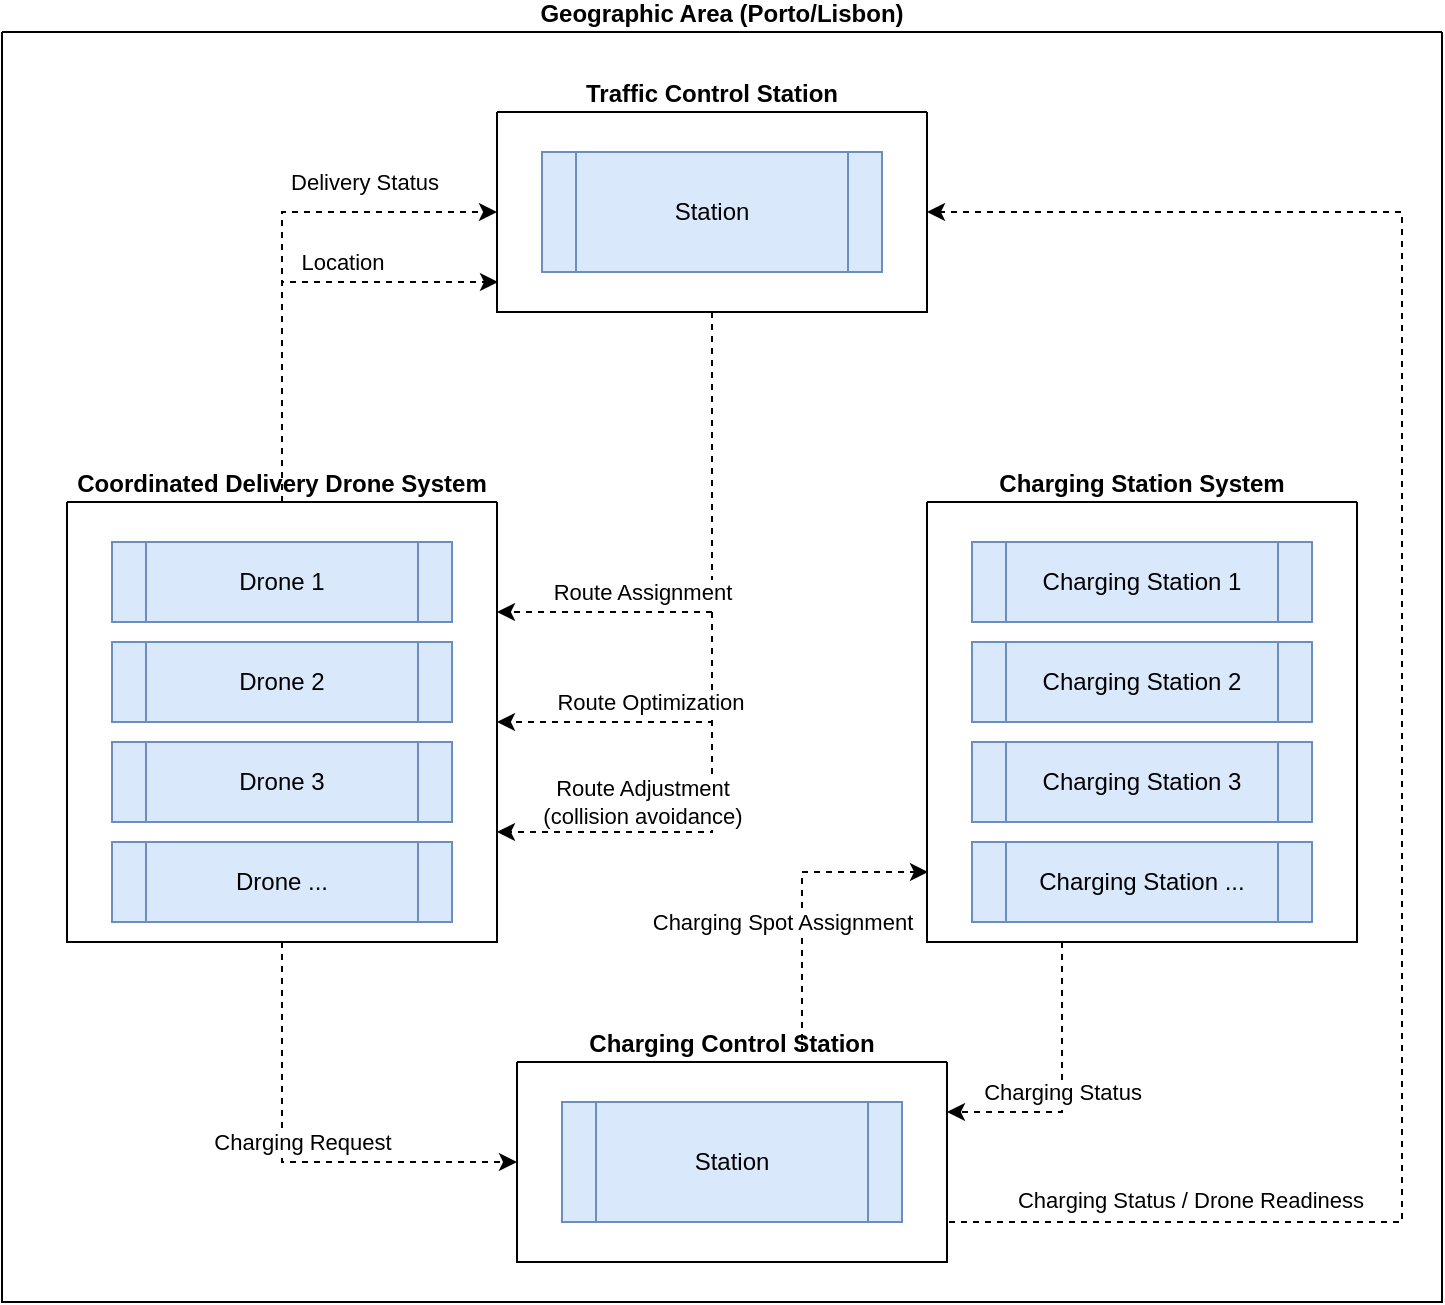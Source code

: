 <mxfile version="21.2.4" type="device">
  <diagram name="Page-1" id="17BwZoJ1Gh5FCuWuccQb">
    <mxGraphModel dx="1050" dy="541" grid="1" gridSize="10" guides="1" tooltips="1" connect="1" arrows="1" fold="1" page="1" pageScale="1" pageWidth="827" pageHeight="1169" math="0" shadow="0">
      <root>
        <mxCell id="0" />
        <mxCell id="1" parent="0" />
        <mxCell id="Pf5CJ0JvECbctHs7dRIL-7" value="Geographic Area (Porto/Lisbon)" style="swimlane;startSize=0;spacingTop=-20;swimlaneFillColor=none;" vertex="1" parent="1">
          <mxGeometry x="40" y="30" width="720" height="635" as="geometry" />
        </mxCell>
        <mxCell id="Pf5CJ0JvECbctHs7dRIL-18" style="edgeStyle=orthogonalEdgeStyle;rounded=0;orthogonalLoop=1;jettySize=auto;html=1;entryX=1;entryY=0.75;entryDx=0;entryDy=0;dashed=1;" edge="1" parent="Pf5CJ0JvECbctHs7dRIL-7" source="Pf5CJ0JvECbctHs7dRIL-5" target="Pf5CJ0JvECbctHs7dRIL-9">
          <mxGeometry relative="1" as="geometry" />
        </mxCell>
        <mxCell id="Pf5CJ0JvECbctHs7dRIL-19" value="Route Adjustment&lt;br style=&quot;border-color: var(--border-color);&quot;&gt;(collision avoidance)" style="edgeLabel;html=1;align=center;verticalAlign=middle;resizable=0;points=[];" vertex="1" connectable="0" parent="Pf5CJ0JvECbctHs7dRIL-18">
          <mxGeometry x="0.476" y="-1" relative="1" as="geometry">
            <mxPoint x="-24" y="-14" as="offset" />
          </mxGeometry>
        </mxCell>
        <mxCell id="Pf5CJ0JvECbctHs7dRIL-20" style="edgeStyle=orthogonalEdgeStyle;rounded=0;orthogonalLoop=1;jettySize=auto;html=1;entryX=1;entryY=0.5;entryDx=0;entryDy=0;dashed=1;" edge="1" parent="Pf5CJ0JvECbctHs7dRIL-7" source="Pf5CJ0JvECbctHs7dRIL-5" target="Pf5CJ0JvECbctHs7dRIL-9">
          <mxGeometry relative="1" as="geometry" />
        </mxCell>
        <mxCell id="Pf5CJ0JvECbctHs7dRIL-21" value="Route Optimization" style="edgeLabel;html=1;align=center;verticalAlign=middle;resizable=0;points=[];" vertex="1" connectable="0" parent="Pf5CJ0JvECbctHs7dRIL-20">
          <mxGeometry x="0.632" y="-1" relative="1" as="geometry">
            <mxPoint x="19" y="-9" as="offset" />
          </mxGeometry>
        </mxCell>
        <mxCell id="Pf5CJ0JvECbctHs7dRIL-22" style="edgeStyle=orthogonalEdgeStyle;rounded=0;orthogonalLoop=1;jettySize=auto;html=1;entryX=1;entryY=0.25;entryDx=0;entryDy=0;dashed=1;" edge="1" parent="Pf5CJ0JvECbctHs7dRIL-7" source="Pf5CJ0JvECbctHs7dRIL-5" target="Pf5CJ0JvECbctHs7dRIL-9">
          <mxGeometry relative="1" as="geometry" />
        </mxCell>
        <mxCell id="Pf5CJ0JvECbctHs7dRIL-23" value="Route Assignment" style="edgeLabel;html=1;align=center;verticalAlign=middle;resizable=0;points=[];" vertex="1" connectable="0" parent="Pf5CJ0JvECbctHs7dRIL-22">
          <mxGeometry x="0.576" y="3" relative="1" as="geometry">
            <mxPoint x="18" y="-13" as="offset" />
          </mxGeometry>
        </mxCell>
        <mxCell id="Pf5CJ0JvECbctHs7dRIL-5" value="Traffic Control Station" style="swimlane;startSize=0;spacingTop=-20;" vertex="1" parent="Pf5CJ0JvECbctHs7dRIL-7">
          <mxGeometry x="247.5" y="40" width="215" height="100" as="geometry">
            <mxRectangle x="80" y="40" width="170" height="10" as="alternateBounds" />
          </mxGeometry>
        </mxCell>
        <mxCell id="Pf5CJ0JvECbctHs7dRIL-4" value="Station" style="shape=process;whiteSpace=wrap;html=1;backgroundOutline=1;fillColor=#dae8fc;strokeColor=#6c8ebf;" vertex="1" parent="Pf5CJ0JvECbctHs7dRIL-5">
          <mxGeometry x="22.5" y="20" width="170" height="60" as="geometry" />
        </mxCell>
        <mxCell id="Pf5CJ0JvECbctHs7dRIL-24" value="" style="edgeStyle=orthogonalEdgeStyle;rounded=0;orthogonalLoop=1;jettySize=auto;html=1;entryX=0;entryY=0.5;entryDx=0;entryDy=0;dashed=1;" edge="1" parent="Pf5CJ0JvECbctHs7dRIL-7" source="Pf5CJ0JvECbctHs7dRIL-9" target="Pf5CJ0JvECbctHs7dRIL-5">
          <mxGeometry relative="1" as="geometry" />
        </mxCell>
        <mxCell id="Pf5CJ0JvECbctHs7dRIL-26" value="Delivery Status" style="edgeLabel;html=1;align=center;verticalAlign=middle;resizable=0;points=[];" vertex="1" connectable="0" parent="Pf5CJ0JvECbctHs7dRIL-24">
          <mxGeometry x="0.452" y="-3" relative="1" as="geometry">
            <mxPoint x="2" y="-18" as="offset" />
          </mxGeometry>
        </mxCell>
        <mxCell id="Pf5CJ0JvECbctHs7dRIL-25" style="edgeStyle=orthogonalEdgeStyle;rounded=0;orthogonalLoop=1;jettySize=auto;html=1;dashed=1;" edge="1" parent="Pf5CJ0JvECbctHs7dRIL-7" source="Pf5CJ0JvECbctHs7dRIL-9">
          <mxGeometry relative="1" as="geometry">
            <mxPoint x="248" y="125" as="targetPoint" />
            <Array as="points">
              <mxPoint x="140" y="125" />
            </Array>
          </mxGeometry>
        </mxCell>
        <mxCell id="Pf5CJ0JvECbctHs7dRIL-27" value="Location" style="edgeLabel;html=1;align=center;verticalAlign=middle;resizable=0;points=[];" vertex="1" connectable="0" parent="Pf5CJ0JvECbctHs7dRIL-25">
          <mxGeometry x="0.401" y="-4" relative="1" as="geometry">
            <mxPoint x="-13" y="-14" as="offset" />
          </mxGeometry>
        </mxCell>
        <mxCell id="Pf5CJ0JvECbctHs7dRIL-32" style="edgeStyle=orthogonalEdgeStyle;rounded=0;orthogonalLoop=1;jettySize=auto;html=1;entryX=0;entryY=0.5;entryDx=0;entryDy=0;dashed=1;" edge="1" parent="Pf5CJ0JvECbctHs7dRIL-7" source="Pf5CJ0JvECbctHs7dRIL-9" target="Pf5CJ0JvECbctHs7dRIL-30">
          <mxGeometry relative="1" as="geometry">
            <Array as="points">
              <mxPoint x="140" y="565" />
            </Array>
          </mxGeometry>
        </mxCell>
        <mxCell id="Pf5CJ0JvECbctHs7dRIL-33" value="Charging Request" style="edgeLabel;html=1;align=center;verticalAlign=middle;resizable=0;points=[];" vertex="1" connectable="0" parent="Pf5CJ0JvECbctHs7dRIL-32">
          <mxGeometry x="-0.098" y="4" relative="1" as="geometry">
            <mxPoint x="6" y="-3" as="offset" />
          </mxGeometry>
        </mxCell>
        <mxCell id="Pf5CJ0JvECbctHs7dRIL-9" value="Coordinated Delivery Drone System" style="swimlane;startSize=0;spacingTop=-20;" vertex="1" parent="Pf5CJ0JvECbctHs7dRIL-7">
          <mxGeometry x="32.5" y="235" width="215" height="220" as="geometry">
            <mxRectangle x="80" y="40" width="170" height="10" as="alternateBounds" />
          </mxGeometry>
        </mxCell>
        <mxCell id="Pf5CJ0JvECbctHs7dRIL-10" value="Drone 1" style="shape=process;whiteSpace=wrap;html=1;backgroundOutline=1;fillColor=#dae8fc;strokeColor=#6c8ebf;" vertex="1" parent="Pf5CJ0JvECbctHs7dRIL-9">
          <mxGeometry x="22.5" y="20" width="170" height="40" as="geometry" />
        </mxCell>
        <mxCell id="Pf5CJ0JvECbctHs7dRIL-12" value="Drone 2" style="shape=process;whiteSpace=wrap;html=1;backgroundOutline=1;fillColor=#dae8fc;strokeColor=#6c8ebf;" vertex="1" parent="Pf5CJ0JvECbctHs7dRIL-9">
          <mxGeometry x="22.5" y="70" width="170" height="40" as="geometry" />
        </mxCell>
        <mxCell id="Pf5CJ0JvECbctHs7dRIL-13" value="Drone 3" style="shape=process;whiteSpace=wrap;html=1;backgroundOutline=1;fillColor=#dae8fc;strokeColor=#6c8ebf;" vertex="1" parent="Pf5CJ0JvECbctHs7dRIL-9">
          <mxGeometry x="22.5" y="120" width="170" height="40" as="geometry" />
        </mxCell>
        <mxCell id="Pf5CJ0JvECbctHs7dRIL-14" value="Drone ..." style="shape=process;whiteSpace=wrap;html=1;backgroundOutline=1;fillColor=#dae8fc;strokeColor=#6c8ebf;" vertex="1" parent="Pf5CJ0JvECbctHs7dRIL-9">
          <mxGeometry x="22.5" y="170" width="170" height="40" as="geometry" />
        </mxCell>
        <mxCell id="Pf5CJ0JvECbctHs7dRIL-30" value="Charging Control Station" style="swimlane;startSize=0;spacingTop=-20;" vertex="1" parent="Pf5CJ0JvECbctHs7dRIL-7">
          <mxGeometry x="257.5" y="515" width="215" height="100" as="geometry">
            <mxRectangle x="80" y="40" width="170" height="10" as="alternateBounds" />
          </mxGeometry>
        </mxCell>
        <mxCell id="Pf5CJ0JvECbctHs7dRIL-31" value="Station" style="shape=process;whiteSpace=wrap;html=1;backgroundOutline=1;fillColor=#dae8fc;strokeColor=#6c8ebf;" vertex="1" parent="Pf5CJ0JvECbctHs7dRIL-30">
          <mxGeometry x="22.5" y="20" width="170" height="60" as="geometry" />
        </mxCell>
        <mxCell id="Pf5CJ0JvECbctHs7dRIL-44" style="edgeStyle=orthogonalEdgeStyle;rounded=0;orthogonalLoop=1;jettySize=auto;html=1;dashed=1;entryX=1;entryY=0.25;entryDx=0;entryDy=0;" edge="1" parent="Pf5CJ0JvECbctHs7dRIL-7" source="Pf5CJ0JvECbctHs7dRIL-39" target="Pf5CJ0JvECbctHs7dRIL-30">
          <mxGeometry relative="1" as="geometry">
            <mxPoint x="480" y="550" as="targetPoint" />
            <Array as="points">
              <mxPoint x="530" y="540" />
            </Array>
          </mxGeometry>
        </mxCell>
        <mxCell id="Pf5CJ0JvECbctHs7dRIL-45" value="Charging Status" style="edgeLabel;html=1;align=center;verticalAlign=middle;resizable=0;points=[];" vertex="1" connectable="0" parent="Pf5CJ0JvECbctHs7dRIL-44">
          <mxGeometry x="-0.084" relative="1" as="geometry">
            <mxPoint y="9" as="offset" />
          </mxGeometry>
        </mxCell>
        <mxCell id="Pf5CJ0JvECbctHs7dRIL-39" value="Charging Station System" style="swimlane;startSize=0;spacingTop=-20;" vertex="1" parent="Pf5CJ0JvECbctHs7dRIL-7">
          <mxGeometry x="462.5" y="235" width="215" height="220" as="geometry">
            <mxRectangle x="80" y="40" width="170" height="10" as="alternateBounds" />
          </mxGeometry>
        </mxCell>
        <mxCell id="Pf5CJ0JvECbctHs7dRIL-40" value="Charging&amp;nbsp;Station 1" style="shape=process;whiteSpace=wrap;html=1;backgroundOutline=1;fillColor=#dae8fc;strokeColor=#6c8ebf;" vertex="1" parent="Pf5CJ0JvECbctHs7dRIL-39">
          <mxGeometry x="22.5" y="20" width="170" height="40" as="geometry" />
        </mxCell>
        <mxCell id="Pf5CJ0JvECbctHs7dRIL-41" value="Charging Station 2" style="shape=process;whiteSpace=wrap;html=1;backgroundOutline=1;fillColor=#dae8fc;strokeColor=#6c8ebf;" vertex="1" parent="Pf5CJ0JvECbctHs7dRIL-39">
          <mxGeometry x="22.5" y="70" width="170" height="40" as="geometry" />
        </mxCell>
        <mxCell id="Pf5CJ0JvECbctHs7dRIL-42" value="Charging Station 3" style="shape=process;whiteSpace=wrap;html=1;backgroundOutline=1;fillColor=#dae8fc;strokeColor=#6c8ebf;" vertex="1" parent="Pf5CJ0JvECbctHs7dRIL-39">
          <mxGeometry x="22.5" y="120" width="170" height="40" as="geometry" />
        </mxCell>
        <mxCell id="Pf5CJ0JvECbctHs7dRIL-43" value="Charging Station ..." style="shape=process;whiteSpace=wrap;html=1;backgroundOutline=1;fillColor=#dae8fc;strokeColor=#6c8ebf;" vertex="1" parent="Pf5CJ0JvECbctHs7dRIL-39">
          <mxGeometry x="22.5" y="170" width="170" height="40" as="geometry" />
        </mxCell>
        <mxCell id="Pf5CJ0JvECbctHs7dRIL-46" style="edgeStyle=orthogonalEdgeStyle;rounded=0;orthogonalLoop=1;jettySize=auto;html=1;dashed=1;" edge="1" parent="Pf5CJ0JvECbctHs7dRIL-7">
          <mxGeometry relative="1" as="geometry">
            <mxPoint x="400" y="510" as="sourcePoint" />
            <mxPoint x="463" y="420" as="targetPoint" />
            <Array as="points">
              <mxPoint x="400" y="420" />
              <mxPoint x="463" y="420" />
            </Array>
          </mxGeometry>
        </mxCell>
        <mxCell id="Pf5CJ0JvECbctHs7dRIL-47" value="Charging Spot Assignment" style="edgeLabel;html=1;align=center;verticalAlign=middle;resizable=0;points=[];" vertex="1" connectable="0" parent="Pf5CJ0JvECbctHs7dRIL-46">
          <mxGeometry x="0.098" y="1" relative="1" as="geometry">
            <mxPoint x="-9" y="19" as="offset" />
          </mxGeometry>
        </mxCell>
        <mxCell id="Pf5CJ0JvECbctHs7dRIL-48" style="edgeStyle=orthogonalEdgeStyle;rounded=0;orthogonalLoop=1;jettySize=auto;html=1;dashed=1;exitX=1;exitY=0.75;exitDx=0;exitDy=0;" edge="1" parent="Pf5CJ0JvECbctHs7dRIL-7" source="Pf5CJ0JvECbctHs7dRIL-30" target="Pf5CJ0JvECbctHs7dRIL-5">
          <mxGeometry relative="1" as="geometry">
            <Array as="points">
              <mxPoint x="473" y="595" />
              <mxPoint x="700" y="595" />
              <mxPoint x="700" y="90" />
            </Array>
          </mxGeometry>
        </mxCell>
        <mxCell id="Pf5CJ0JvECbctHs7dRIL-50" value="Charging Status / Drone Readiness" style="edgeLabel;html=1;align=center;verticalAlign=middle;resizable=0;points=[];" vertex="1" connectable="0" parent="Pf5CJ0JvECbctHs7dRIL-48">
          <mxGeometry x="-0.731" y="-2" relative="1" as="geometry">
            <mxPoint x="-5" y="-13" as="offset" />
          </mxGeometry>
        </mxCell>
      </root>
    </mxGraphModel>
  </diagram>
</mxfile>
